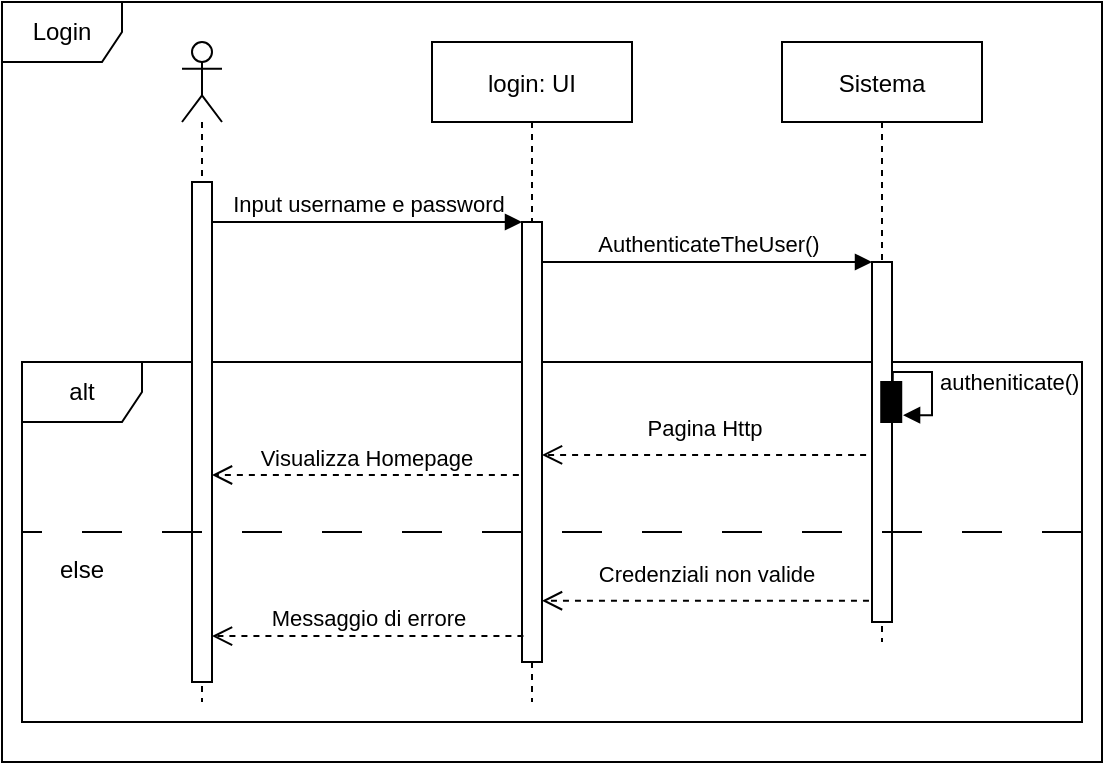 <mxfile version="14.0.1" type="github">
  <diagram id="kgpKYQtTHZ0yAKxKKP6v" name="Page-1">
    <mxGraphModel dx="1422" dy="763" grid="1" gridSize="10" guides="1" tooltips="1" connect="1" arrows="1" fold="1" page="1" pageScale="1" pageWidth="850" pageHeight="1100" math="0" shadow="0">
      <root>
        <mxCell id="0" />
        <mxCell id="1" parent="0" />
        <mxCell id="QkA5G9svy1yMEFhaN2m3-35" value="Login" style="shape=umlFrame;whiteSpace=wrap;html=1;labelBackgroundColor=none;fillColor=#FFFFFF;" parent="1" vertex="1">
          <mxGeometry x="60" y="50" width="550" height="380" as="geometry" />
        </mxCell>
        <mxCell id="QkA5G9svy1yMEFhaN2m3-36" value="alt" style="shape=umlFrame;whiteSpace=wrap;html=1;labelBackgroundColor=none;fillColor=#FFFFFF;" parent="1" vertex="1">
          <mxGeometry x="70" y="230" width="530" height="180" as="geometry" />
        </mxCell>
        <mxCell id="3nuBFxr9cyL0pnOWT2aG-5" value="login: UI" style="shape=umlLifeline;perimeter=lifelinePerimeter;container=1;collapsible=0;recursiveResize=0;rounded=0;shadow=0;strokeWidth=1;" parent="1" vertex="1">
          <mxGeometry x="275" y="70" width="100" height="330" as="geometry" />
        </mxCell>
        <mxCell id="QkA5G9svy1yMEFhaN2m3-14" value="" style="html=1;points=[];perimeter=orthogonalPerimeter;" parent="3nuBFxr9cyL0pnOWT2aG-5" vertex="1">
          <mxGeometry x="45" y="90" width="10" height="220" as="geometry" />
        </mxCell>
        <mxCell id="QkA5G9svy1yMEFhaN2m3-3" value="Sistema" style="shape=umlLifeline;perimeter=lifelinePerimeter;container=1;collapsible=0;recursiveResize=0;rounded=0;shadow=0;strokeWidth=1;movable=0;resizable=0;rotatable=0;deletable=0;editable=0;connectable=0;" parent="1" vertex="1">
          <mxGeometry x="450" y="70" width="100" height="300" as="geometry" />
        </mxCell>
        <mxCell id="QkA5G9svy1yMEFhaN2m3-19" value="" style="html=1;points=[];perimeter=orthogonalPerimeter;" parent="QkA5G9svy1yMEFhaN2m3-3" vertex="1">
          <mxGeometry x="45" y="110" width="10" height="180" as="geometry" />
        </mxCell>
        <mxCell id="QkA5G9svy1yMEFhaN2m3-32" value="" style="html=1;points=[];perimeter=orthogonalPerimeter;labelBackgroundColor=none;fillColor=#000000;" parent="QkA5G9svy1yMEFhaN2m3-3" vertex="1">
          <mxGeometry x="49.62" y="170" width="10" height="20" as="geometry" />
        </mxCell>
        <mxCell id="QkA5G9svy1yMEFhaN2m3-33" value="autheniticate()" style="edgeStyle=orthogonalEdgeStyle;html=1;align=left;spacingLeft=2;endArrow=block;rounded=0;entryX=1.092;entryY=0.829;entryDx=0;entryDy=0;entryPerimeter=0;exitX=1.035;exitY=0.342;exitDx=0;exitDy=0;exitPerimeter=0;" parent="QkA5G9svy1yMEFhaN2m3-3" source="QkA5G9svy1yMEFhaN2m3-19" target="QkA5G9svy1yMEFhaN2m3-32" edge="1">
          <mxGeometry relative="1" as="geometry">
            <mxPoint x="75" y="170" as="sourcePoint" />
            <Array as="points">
              <mxPoint x="75" y="165" />
              <mxPoint x="75" y="187" />
            </Array>
          </mxGeometry>
        </mxCell>
        <mxCell id="QkA5G9svy1yMEFhaN2m3-9" value="" style="shape=umlLifeline;participant=umlActor;perimeter=lifelinePerimeter;whiteSpace=wrap;html=1;container=1;collapsible=0;recursiveResize=0;verticalAlign=top;spacingTop=36;outlineConnect=0;" parent="1" vertex="1">
          <mxGeometry x="150" y="70" width="20" height="330" as="geometry" />
        </mxCell>
        <mxCell id="QkA5G9svy1yMEFhaN2m3-13" value="" style="html=1;points=[];perimeter=orthogonalPerimeter;" parent="QkA5G9svy1yMEFhaN2m3-9" vertex="1">
          <mxGeometry x="5" y="70" width="10" height="250" as="geometry" />
        </mxCell>
        <mxCell id="QkA5G9svy1yMEFhaN2m3-15" value="&lt;div align=&quot;center&quot;&gt;&lt;font style=&quot;font-size: 11px&quot; face=&quot;Helvetica&quot;&gt;Input username e password&lt;/font&gt;&lt;/div&gt;" style="html=1;verticalAlign=bottom;endArrow=block;entryX=0;entryY=0;align=center;" parent="1" source="QkA5G9svy1yMEFhaN2m3-13" target="QkA5G9svy1yMEFhaN2m3-14" edge="1">
          <mxGeometry relative="1" as="geometry">
            <mxPoint x="190" y="170" as="sourcePoint" />
          </mxGeometry>
        </mxCell>
        <mxCell id="QkA5G9svy1yMEFhaN2m3-16" value="Visualizza Homepage" style="html=1;verticalAlign=bottom;endArrow=open;dashed=1;endSize=8;exitX=-0.157;exitY=0.575;exitDx=0;exitDy=0;exitPerimeter=0;" parent="1" source="QkA5G9svy1yMEFhaN2m3-14" target="QkA5G9svy1yMEFhaN2m3-13" edge="1">
          <mxGeometry relative="1" as="geometry">
            <mxPoint x="166" y="246" as="targetPoint" />
          </mxGeometry>
        </mxCell>
        <mxCell id="QkA5G9svy1yMEFhaN2m3-18" value="Messaggio di errore" style="html=1;verticalAlign=bottom;endArrow=open;dashed=1;endSize=8;exitX=0.071;exitY=0.941;exitDx=0;exitDy=0;exitPerimeter=0;" parent="1" source="QkA5G9svy1yMEFhaN2m3-14" target="QkA5G9svy1yMEFhaN2m3-13" edge="1">
          <mxGeometry relative="1" as="geometry">
            <mxPoint x="175" y="267.75" as="targetPoint" />
            <mxPoint x="328.43" y="267.75" as="sourcePoint" />
          </mxGeometry>
        </mxCell>
        <mxCell id="QkA5G9svy1yMEFhaN2m3-20" value="AuthenticateTheUser()" style="html=1;verticalAlign=bottom;endArrow=block;entryX=0;entryY=0;" parent="1" source="QkA5G9svy1yMEFhaN2m3-14" target="QkA5G9svy1yMEFhaN2m3-19" edge="1">
          <mxGeometry relative="1" as="geometry">
            <mxPoint x="425" y="190" as="sourcePoint" />
          </mxGeometry>
        </mxCell>
        <mxCell id="QkA5G9svy1yMEFhaN2m3-21" value="Pagina Http" style="html=1;verticalAlign=bottom;endArrow=open;dashed=1;endSize=8;exitX=-0.295;exitY=0.536;exitDx=0;exitDy=0;exitPerimeter=0;" parent="1" source="QkA5G9svy1yMEFhaN2m3-19" target="QkA5G9svy1yMEFhaN2m3-14" edge="1">
          <mxGeometry x="-0.0" y="-4" relative="1" as="geometry">
            <mxPoint x="350" y="276" as="targetPoint" />
            <mxPoint as="offset" />
          </mxGeometry>
        </mxCell>
        <mxCell id="QkA5G9svy1yMEFhaN2m3-34" value="Credenziali non valide" style="html=1;verticalAlign=bottom;endArrow=open;dashed=1;endSize=8;exitX=-0.152;exitY=0.941;exitDx=0;exitDy=0;exitPerimeter=0;" parent="1" source="QkA5G9svy1yMEFhaN2m3-19" target="QkA5G9svy1yMEFhaN2m3-14" edge="1">
          <mxGeometry x="-0.0" y="-4" relative="1" as="geometry">
            <mxPoint x="330.004" y="350.0" as="targetPoint" />
            <mxPoint x="480" y="350" as="sourcePoint" />
            <mxPoint as="offset" />
          </mxGeometry>
        </mxCell>
        <mxCell id="QkA5G9svy1yMEFhaN2m3-37" value="" style="line;strokeWidth=1;direction=west;html=1;dashed=1;dashPattern=20 20;labelBackgroundColor=none;fillColor=#FFFFFF;" parent="1" vertex="1">
          <mxGeometry x="70" y="310" width="530" height="10" as="geometry" />
        </mxCell>
        <mxCell id="QkA5G9svy1yMEFhaN2m3-41" value="else" style="text;align=center;fontStyle=0;verticalAlign=middle;spacingLeft=3;spacingRight=3;strokeColor=none;rotatable=0;points=[[0,0.5],[1,0.5]];portConstraint=eastwest;labelBackgroundColor=none;" parent="1" vertex="1">
          <mxGeometry x="80" y="320" width="40" height="26" as="geometry" />
        </mxCell>
      </root>
    </mxGraphModel>
  </diagram>
</mxfile>
